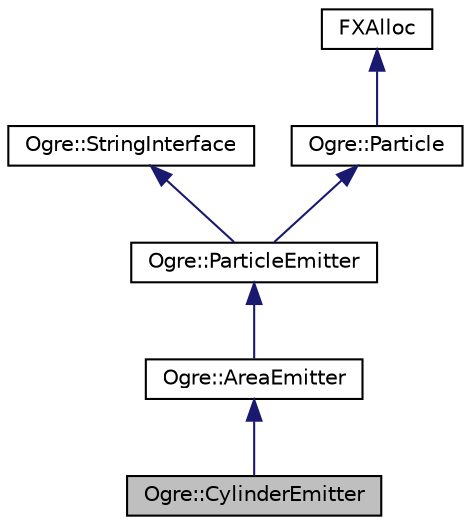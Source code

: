 digraph "Ogre::CylinderEmitter"
{
  bgcolor="transparent";
  edge [fontname="Helvetica",fontsize="10",labelfontname="Helvetica",labelfontsize="10"];
  node [fontname="Helvetica",fontsize="10",shape=record];
  Node0 [label="Ogre::CylinderEmitter",height=0.2,width=0.4,color="black", fillcolor="grey75", style="filled", fontcolor="black"];
  Node1 -> Node0 [dir="back",color="midnightblue",fontsize="10",style="solid",fontname="Helvetica"];
  Node1 [label="Ogre::AreaEmitter",height=0.2,width=0.4,color="black",URL="$class_ogre_1_1_area_emitter.html",tooltip="Particle emitter which emits particles randomly from points inside an area (box, sphere, ellipsoid whatever subclasses choose to be). "];
  Node2 -> Node1 [dir="back",color="midnightblue",fontsize="10",style="solid",fontname="Helvetica"];
  Node2 [label="Ogre::ParticleEmitter",height=0.2,width=0.4,color="black",URL="$class_ogre_1_1_particle_emitter.html",tooltip="Abstract class defining the interface to be implemented by particle emitters. "];
  Node3 -> Node2 [dir="back",color="midnightblue",fontsize="10",style="solid",fontname="Helvetica"];
  Node3 [label="Ogre::StringInterface",height=0.2,width=0.4,color="black",URL="$class_ogre_1_1_string_interface.html",tooltip="Class defining the common interface which classes can use to present a reflection-style, self-defining parameter set to callers. "];
  Node4 -> Node2 [dir="back",color="midnightblue",fontsize="10",style="solid",fontname="Helvetica"];
  Node4 [label="Ogre::Particle",height=0.2,width=0.4,color="black",URL="$class_ogre_1_1_particle.html",tooltip="Class representing a single particle instance. "];
  Node5 -> Node4 [dir="back",color="midnightblue",fontsize="10",style="solid",fontname="Helvetica"];
  Node5 [label="FXAlloc",height=0.2,width=0.4,color="black",URL="$class_ogre_1_1_allocated_object.html"];
}
